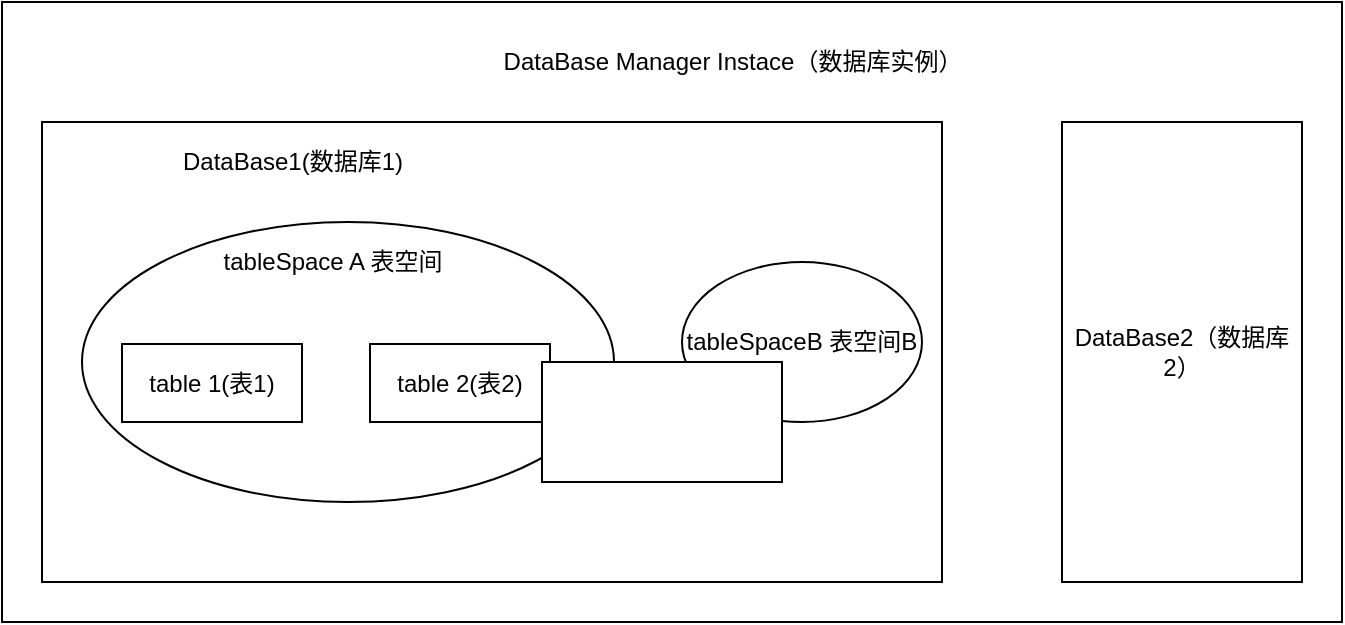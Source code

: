 <mxfile version="12.8.5" type="github" pages="2"><diagram id="U57FEUPj1zyruMG3Aknw" name="Page-1"><mxGraphModel dx="1038" dy="548" grid="1" gridSize="10" guides="1" tooltips="1" connect="1" arrows="1" fold="1" page="1" pageScale="1" pageWidth="827" pageHeight="1169" math="0" shadow="0"><root><mxCell id="0"/><mxCell id="1" parent="0"/><mxCell id="m4X9UalZH4zPMojWpUqT-17" value="" style="rounded=0;whiteSpace=wrap;html=1;" parent="1" vertex="1"><mxGeometry x="70" y="710" width="670" height="310" as="geometry"/></mxCell><mxCell id="m4X9UalZH4zPMojWpUqT-18" value="" style="rounded=0;whiteSpace=wrap;html=1;" parent="1" vertex="1"><mxGeometry x="90" y="770" width="450" height="230" as="geometry"/></mxCell><mxCell id="m4X9UalZH4zPMojWpUqT-19" value="DataBase1(数据库1)" style="text;html=1;align=center;verticalAlign=middle;resizable=0;points=[];autosize=1;" parent="1" vertex="1"><mxGeometry x="150" y="780" width="130" height="20" as="geometry"/></mxCell><mxCell id="m4X9UalZH4zPMojWpUqT-20" value="" style="ellipse;whiteSpace=wrap;html=1;" parent="1" vertex="1"><mxGeometry x="110" y="820" width="266" height="140" as="geometry"/></mxCell><mxCell id="m4X9UalZH4zPMojWpUqT-21" value="table 1(表1)" style="rounded=0;whiteSpace=wrap;html=1;" parent="1" vertex="1"><mxGeometry x="130" y="881" width="90" height="39" as="geometry"/></mxCell><mxCell id="m4X9UalZH4zPMojWpUqT-22" value="table 2(表2)" style="rounded=0;whiteSpace=wrap;html=1;" parent="1" vertex="1"><mxGeometry x="254" y="881" width="90" height="39" as="geometry"/></mxCell><mxCell id="m4X9UalZH4zPMojWpUqT-23" value="tableSpace A 表空间" style="text;html=1;align=center;verticalAlign=middle;resizable=0;points=[];autosize=1;" parent="1" vertex="1"><mxGeometry x="170" y="829.5" width="130" height="20" as="geometry"/></mxCell><mxCell id="m4X9UalZH4zPMojWpUqT-24" value="tableSpaceB 表空间B" style="ellipse;whiteSpace=wrap;html=1;" parent="1" vertex="1"><mxGeometry x="410" y="840" width="120" height="80" as="geometry"/></mxCell><mxCell id="m4X9UalZH4zPMojWpUqT-25" value="DataBase2（数据库2）" style="rounded=0;whiteSpace=wrap;html=1;" parent="1" vertex="1"><mxGeometry x="600" y="770" width="120" height="230" as="geometry"/></mxCell><mxCell id="m4X9UalZH4zPMojWpUqT-26" value="DataBase Manager Instace（数据库实例）" style="text;html=1;align=center;verticalAlign=middle;resizable=0;points=[];autosize=1;" parent="1" vertex="1"><mxGeometry x="310" y="730" width="250" height="20" as="geometry"/></mxCell><mxCell id="m4X9UalZH4zPMojWpUqT-27" value="" style="rounded=0;whiteSpace=wrap;html=1;" parent="1" vertex="1"><mxGeometry x="340" y="890" width="120" height="60" as="geometry"/></mxCell></root></mxGraphModel></diagram><diagram id="Mc6hIDEWIUOT72bXwHAz" name="Page-2"><mxGraphModel dx="1038" dy="548" grid="1" gridSize="10" guides="1" tooltips="1" connect="1" arrows="1" fold="1" page="1" pageScale="1" pageWidth="827" pageHeight="1169" math="0" shadow="0"><root><mxCell id="Yt28tacnhB4d6URbTFFe-0"/><mxCell id="Yt28tacnhB4d6URbTFFe-1" parent="Yt28tacnhB4d6URbTFFe-0"/><mxCell id="Yt28tacnhB4d6URbTFFe-2" value="" style="rounded=0;whiteSpace=wrap;html=1;" vertex="1" parent="Yt28tacnhB4d6URbTFFe-1"><mxGeometry x="350" y="450" width="120" height="60" as="geometry"/></mxCell></root></mxGraphModel></diagram></mxfile>